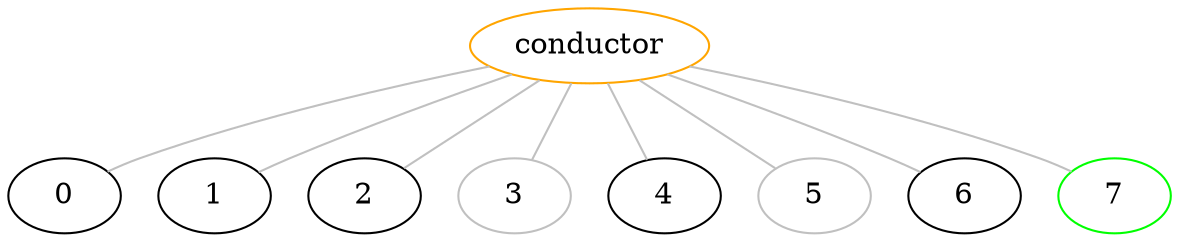 digraph g {
    0 [color=black]
    1 [color=black]
    2 [color=black]
    3 [color=grey]
    4 [color=black]
    5 [color=grey]
    6 [color=black]
    7 [color=green]
    conductor [color=orange]
    subgraph A {
        edge [dir=none, color=grey]
        conductor -> 0 
        conductor -> 1
        conductor -> 2
        conductor -> 3
        conductor -> 4
        conductor -> 5
        conductor -> 6
        conductor -> 7
    }
}
